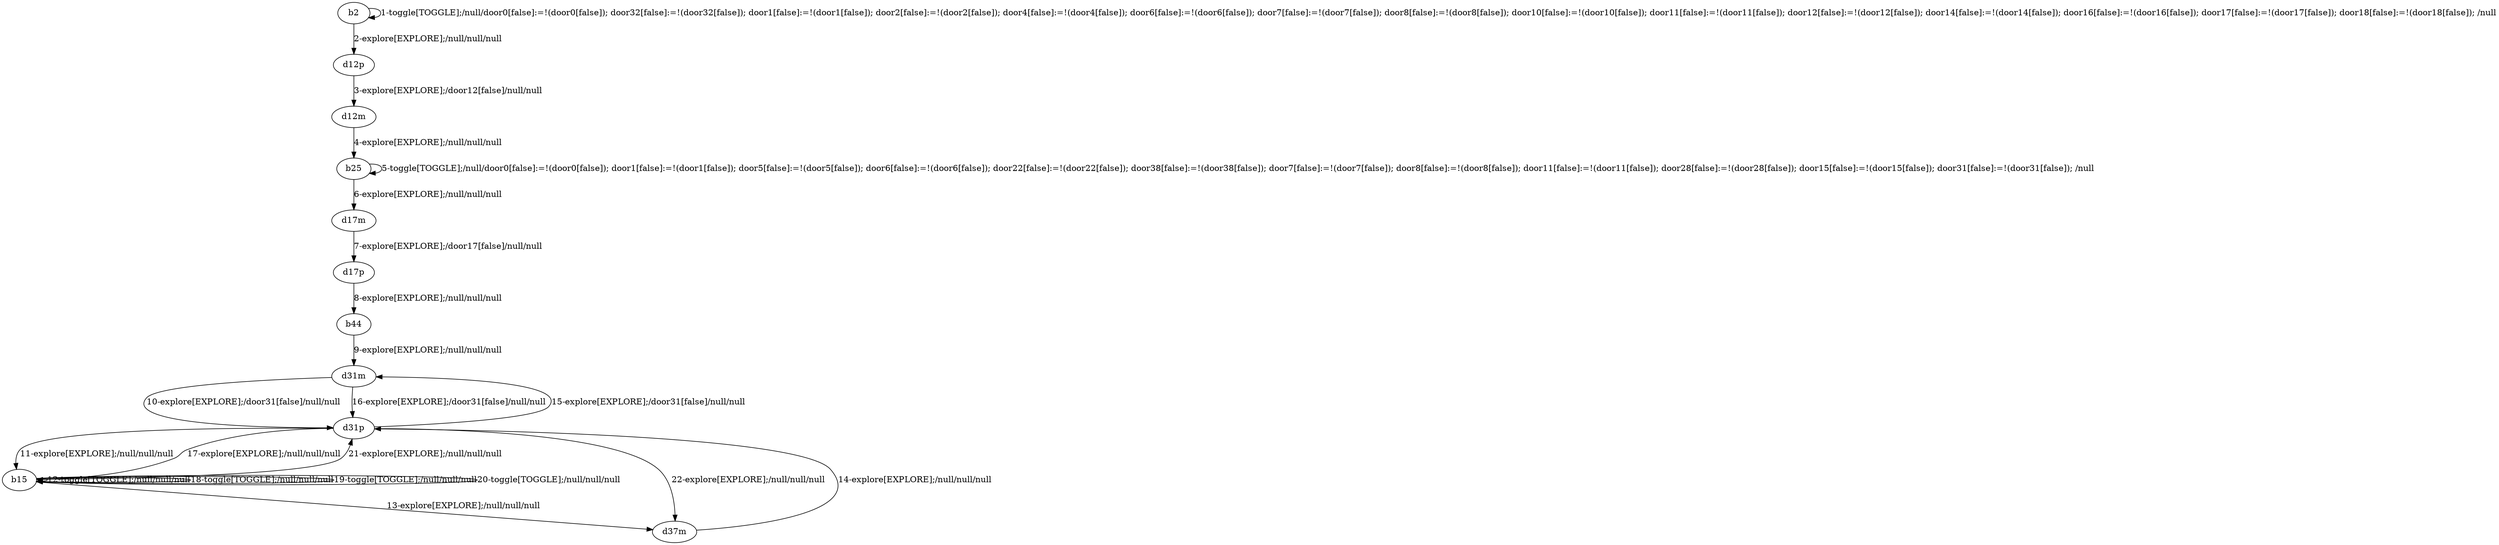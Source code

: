 # Total number of goals covered by this test: 8
# b15 --> d37m
# d37m --> d31p
# d31p --> d37m
# d31m --> d31p
# b15 --> b15
# b15 --> d31p
# d31p --> d31m
# d31p --> b15

digraph g {
"b2" -> "b2" [label = "1-toggle[TOGGLE];/null/door0[false]:=!(door0[false]); door32[false]:=!(door32[false]); door1[false]:=!(door1[false]); door2[false]:=!(door2[false]); door4[false]:=!(door4[false]); door6[false]:=!(door6[false]); door7[false]:=!(door7[false]); door8[false]:=!(door8[false]); door10[false]:=!(door10[false]); door11[false]:=!(door11[false]); door12[false]:=!(door12[false]); door14[false]:=!(door14[false]); door16[false]:=!(door16[false]); door17[false]:=!(door17[false]); door18[false]:=!(door18[false]); /null"];
"b2" -> "d12p" [label = "2-explore[EXPLORE];/null/null/null"];
"d12p" -> "d12m" [label = "3-explore[EXPLORE];/door12[false]/null/null"];
"d12m" -> "b25" [label = "4-explore[EXPLORE];/null/null/null"];
"b25" -> "b25" [label = "5-toggle[TOGGLE];/null/door0[false]:=!(door0[false]); door1[false]:=!(door1[false]); door5[false]:=!(door5[false]); door6[false]:=!(door6[false]); door22[false]:=!(door22[false]); door38[false]:=!(door38[false]); door7[false]:=!(door7[false]); door8[false]:=!(door8[false]); door11[false]:=!(door11[false]); door28[false]:=!(door28[false]); door15[false]:=!(door15[false]); door31[false]:=!(door31[false]); /null"];
"b25" -> "d17m" [label = "6-explore[EXPLORE];/null/null/null"];
"d17m" -> "d17p" [label = "7-explore[EXPLORE];/door17[false]/null/null"];
"d17p" -> "b44" [label = "8-explore[EXPLORE];/null/null/null"];
"b44" -> "d31m" [label = "9-explore[EXPLORE];/null/null/null"];
"d31m" -> "d31p" [label = "10-explore[EXPLORE];/door31[false]/null/null"];
"d31p" -> "b15" [label = "11-explore[EXPLORE];/null/null/null"];
"b15" -> "b15" [label = "12-toggle[TOGGLE];/null/null/null"];
"b15" -> "d37m" [label = "13-explore[EXPLORE];/null/null/null"];
"d37m" -> "d31p" [label = "14-explore[EXPLORE];/null/null/null"];
"d31p" -> "d31m" [label = "15-explore[EXPLORE];/door31[false]/null/null"];
"d31m" -> "d31p" [label = "16-explore[EXPLORE];/door31[false]/null/null"];
"d31p" -> "b15" [label = "17-explore[EXPLORE];/null/null/null"];
"b15" -> "b15" [label = "18-toggle[TOGGLE];/null/null/null"];
"b15" -> "b15" [label = "19-toggle[TOGGLE];/null/null/null"];
"b15" -> "b15" [label = "20-toggle[TOGGLE];/null/null/null"];
"b15" -> "d31p" [label = "21-explore[EXPLORE];/null/null/null"];
"d31p" -> "d37m" [label = "22-explore[EXPLORE];/null/null/null"];
}